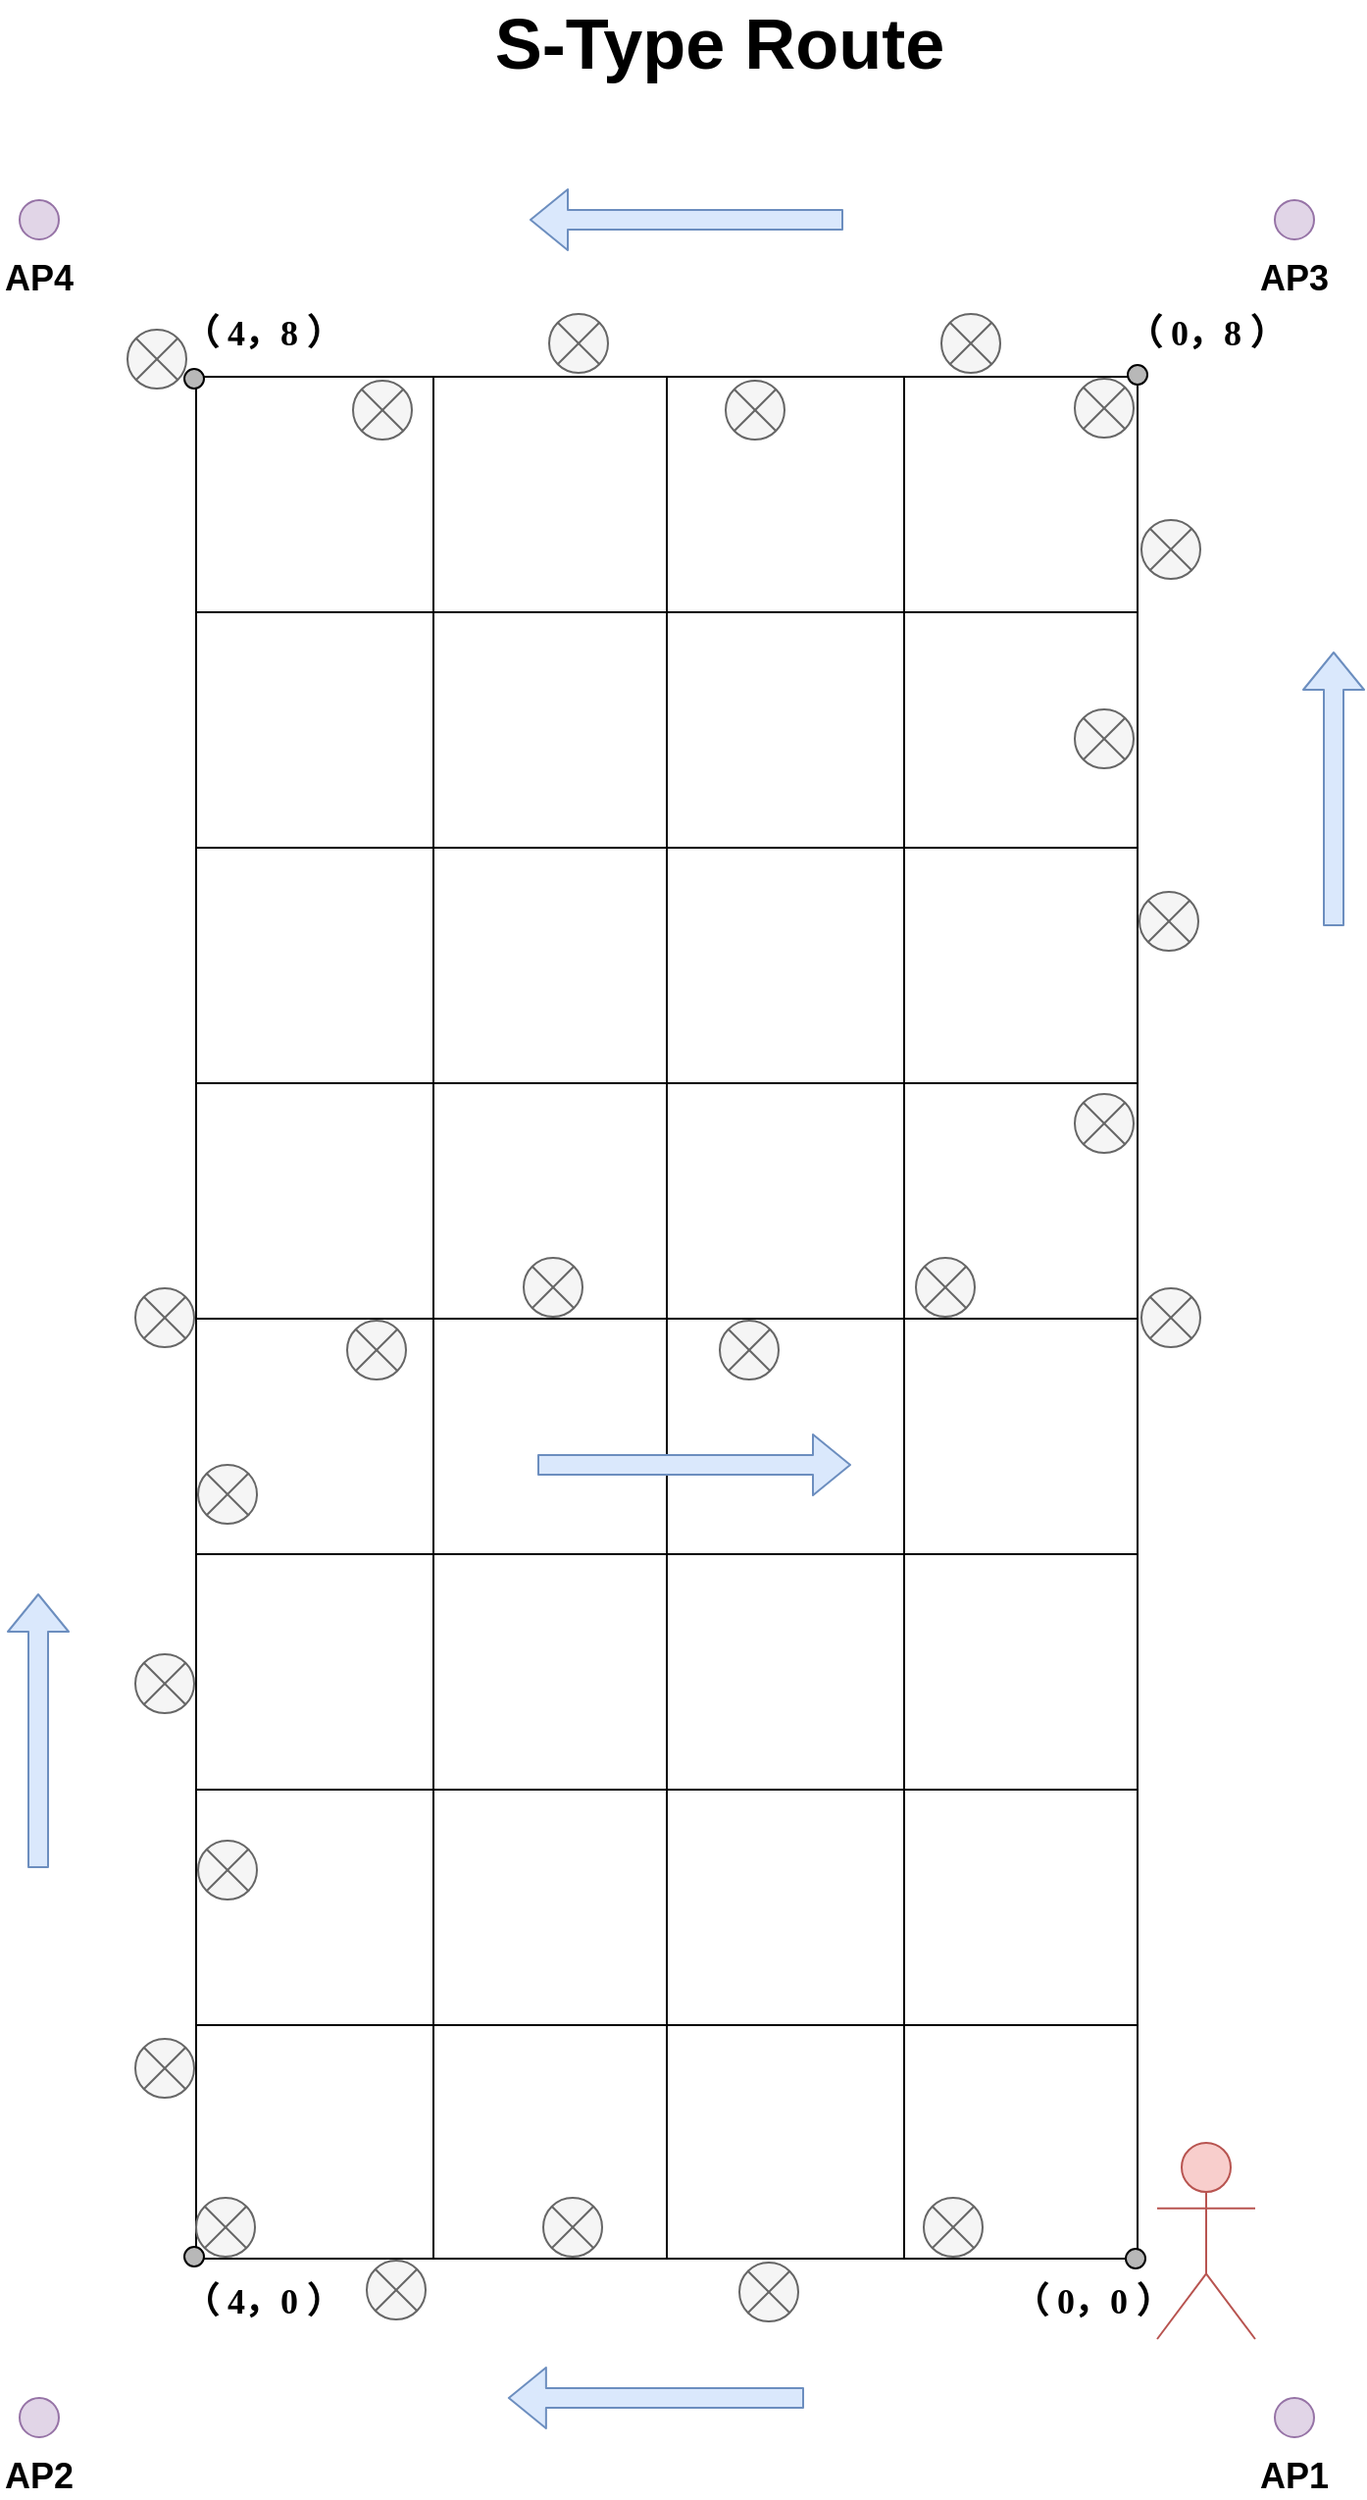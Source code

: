 <mxfile version="13.1.14"><diagram id="CkSCzXfDf_842nzprvyd" name="第 1 页"><mxGraphModel dx="942" dy="1835" grid="1" gridSize="10" guides="1" tooltips="1" connect="1" arrows="1" fold="1" page="1" pageScale="1" pageWidth="827" pageHeight="1169" math="0" shadow="0"><root><mxCell id="0"/><mxCell id="1" parent="0"/><mxCell id="d5bdcDciwcdkwW6xMDXF-27" value="" style="html=1;whiteSpace=wrap;container=1;collapsible=0;childLayout=tableLayout;strokeColor=#000000;gradientColor=none;" parent="1" vertex="1"><mxGeometry x="160" y="80" width="480" height="959" as="geometry"/></mxCell><mxCell id="d5bdcDciwcdkwW6xMDXF-28" value="" style="shape=partialRectangle;html=1;whiteSpace=wrap;collapsible=0;dropTarget=0;pointerEvents=0;fillColor=none;strokeColor=none;points=[[0,0.5],[1,0.5]];portConstraint=eastwest;" parent="d5bdcDciwcdkwW6xMDXF-27" vertex="1"><mxGeometry width="480" height="120" as="geometry"/></mxCell><mxCell id="d5bdcDciwcdkwW6xMDXF-29" value="" style="shape=partialRectangle;html=1;whiteSpace=wrap;connectable=0;fillColor=none;" parent="d5bdcDciwcdkwW6xMDXF-28" vertex="1"><mxGeometry width="121" height="120" as="geometry"/></mxCell><mxCell id="d5bdcDciwcdkwW6xMDXF-30" value="" style="shape=partialRectangle;html=1;whiteSpace=wrap;connectable=0;fillColor=none;" parent="d5bdcDciwcdkwW6xMDXF-28" vertex="1"><mxGeometry x="121" width="119" height="120" as="geometry"/></mxCell><mxCell id="d5bdcDciwcdkwW6xMDXF-31" value="" style="shape=partialRectangle;html=1;whiteSpace=wrap;connectable=0;fillColor=none;" parent="d5bdcDciwcdkwW6xMDXF-28" vertex="1"><mxGeometry x="240" width="121" height="120" as="geometry"/></mxCell><mxCell id="d5bdcDciwcdkwW6xMDXF-32" value="" style="shape=partialRectangle;html=1;whiteSpace=wrap;connectable=0;fillColor=none;" parent="d5bdcDciwcdkwW6xMDXF-28" vertex="1"><mxGeometry x="361" width="119" height="120" as="geometry"/></mxCell><mxCell id="d5bdcDciwcdkwW6xMDXF-33" value="" style="shape=partialRectangle;html=1;whiteSpace=wrap;collapsible=0;dropTarget=0;pointerEvents=0;fillColor=none;strokeColor=none;points=[[0,0.5],[1,0.5]];portConstraint=eastwest;" parent="d5bdcDciwcdkwW6xMDXF-27" vertex="1"><mxGeometry y="120" width="480" height="120" as="geometry"/></mxCell><mxCell id="d5bdcDciwcdkwW6xMDXF-34" value="" style="shape=partialRectangle;html=1;whiteSpace=wrap;connectable=0;fillColor=none;" parent="d5bdcDciwcdkwW6xMDXF-33" vertex="1"><mxGeometry width="121" height="120" as="geometry"/></mxCell><mxCell id="d5bdcDciwcdkwW6xMDXF-35" value="" style="shape=partialRectangle;html=1;whiteSpace=wrap;connectable=0;fillColor=none;" parent="d5bdcDciwcdkwW6xMDXF-33" vertex="1"><mxGeometry x="121" width="119" height="120" as="geometry"/></mxCell><mxCell id="d5bdcDciwcdkwW6xMDXF-36" value="" style="shape=partialRectangle;html=1;whiteSpace=wrap;connectable=0;fillColor=none;" parent="d5bdcDciwcdkwW6xMDXF-33" vertex="1"><mxGeometry x="240" width="121" height="120" as="geometry"/></mxCell><mxCell id="d5bdcDciwcdkwW6xMDXF-37" value="" style="shape=partialRectangle;html=1;whiteSpace=wrap;connectable=0;fillColor=none;" parent="d5bdcDciwcdkwW6xMDXF-33" vertex="1"><mxGeometry x="361" width="119" height="120" as="geometry"/></mxCell><mxCell id="d5bdcDciwcdkwW6xMDXF-38" value="" style="shape=partialRectangle;html=1;whiteSpace=wrap;collapsible=0;dropTarget=0;pointerEvents=0;fillColor=none;strokeColor=none;points=[[0,0.5],[1,0.5]];portConstraint=eastwest;" parent="d5bdcDciwcdkwW6xMDXF-27" vertex="1"><mxGeometry y="240" width="480" height="120" as="geometry"/></mxCell><mxCell id="d5bdcDciwcdkwW6xMDXF-39" value="" style="shape=partialRectangle;html=1;whiteSpace=wrap;connectable=0;fillColor=none;" parent="d5bdcDciwcdkwW6xMDXF-38" vertex="1"><mxGeometry width="121" height="120" as="geometry"/></mxCell><mxCell id="d5bdcDciwcdkwW6xMDXF-40" value="" style="shape=partialRectangle;html=1;whiteSpace=wrap;connectable=0;fillColor=none;" parent="d5bdcDciwcdkwW6xMDXF-38" vertex="1"><mxGeometry x="121" width="119" height="120" as="geometry"/></mxCell><mxCell id="d5bdcDciwcdkwW6xMDXF-41" value="" style="shape=partialRectangle;html=1;whiteSpace=wrap;connectable=0;fillColor=none;" parent="d5bdcDciwcdkwW6xMDXF-38" vertex="1"><mxGeometry x="240" width="121" height="120" as="geometry"/></mxCell><mxCell id="d5bdcDciwcdkwW6xMDXF-42" value="" style="shape=partialRectangle;html=1;whiteSpace=wrap;connectable=0;fillColor=none;" parent="d5bdcDciwcdkwW6xMDXF-38" vertex="1"><mxGeometry x="361" width="119" height="120" as="geometry"/></mxCell><mxCell id="d5bdcDciwcdkwW6xMDXF-43" value="" style="shape=partialRectangle;html=1;whiteSpace=wrap;collapsible=0;dropTarget=0;pointerEvents=0;fillColor=none;strokeColor=none;points=[[0,0.5],[1,0.5]];portConstraint=eastwest;" parent="d5bdcDciwcdkwW6xMDXF-27" vertex="1"><mxGeometry y="360" width="480" height="120" as="geometry"/></mxCell><mxCell id="d5bdcDciwcdkwW6xMDXF-44" value="" style="shape=partialRectangle;html=1;whiteSpace=wrap;connectable=0;fillColor=none;" parent="d5bdcDciwcdkwW6xMDXF-43" vertex="1"><mxGeometry width="121" height="120" as="geometry"/></mxCell><mxCell id="d5bdcDciwcdkwW6xMDXF-45" value="" style="shape=partialRectangle;html=1;whiteSpace=wrap;connectable=0;fillColor=none;" parent="d5bdcDciwcdkwW6xMDXF-43" vertex="1"><mxGeometry x="121" width="119" height="120" as="geometry"/></mxCell><mxCell id="d5bdcDciwcdkwW6xMDXF-46" value="" style="shape=partialRectangle;html=1;whiteSpace=wrap;connectable=0;fillColor=none;" parent="d5bdcDciwcdkwW6xMDXF-43" vertex="1"><mxGeometry x="240" width="121" height="120" as="geometry"/></mxCell><mxCell id="d5bdcDciwcdkwW6xMDXF-47" value="" style="shape=partialRectangle;html=1;whiteSpace=wrap;connectable=0;fillColor=none;" parent="d5bdcDciwcdkwW6xMDXF-43" vertex="1"><mxGeometry x="361" width="119" height="120" as="geometry"/></mxCell><mxCell id="d5bdcDciwcdkwW6xMDXF-48" value="" style="shape=partialRectangle;html=1;whiteSpace=wrap;collapsible=0;dropTarget=0;pointerEvents=0;fillColor=none;strokeColor=none;points=[[0,0.5],[1,0.5]];portConstraint=eastwest;" parent="d5bdcDciwcdkwW6xMDXF-27" vertex="1"><mxGeometry y="480" width="480" height="120" as="geometry"/></mxCell><mxCell id="d5bdcDciwcdkwW6xMDXF-49" value="" style="shape=partialRectangle;html=1;whiteSpace=wrap;connectable=0;fillColor=none;" parent="d5bdcDciwcdkwW6xMDXF-48" vertex="1"><mxGeometry width="121" height="120" as="geometry"/></mxCell><mxCell id="d5bdcDciwcdkwW6xMDXF-50" value="" style="shape=partialRectangle;html=1;whiteSpace=wrap;connectable=0;fillColor=none;" parent="d5bdcDciwcdkwW6xMDXF-48" vertex="1"><mxGeometry x="121" width="119" height="120" as="geometry"/></mxCell><mxCell id="d5bdcDciwcdkwW6xMDXF-51" value="" style="shape=partialRectangle;html=1;whiteSpace=wrap;connectable=0;fillColor=none;" parent="d5bdcDciwcdkwW6xMDXF-48" vertex="1"><mxGeometry x="240" width="121" height="120" as="geometry"/></mxCell><mxCell id="d5bdcDciwcdkwW6xMDXF-52" value="" style="shape=partialRectangle;html=1;whiteSpace=wrap;connectable=0;fillColor=none;" parent="d5bdcDciwcdkwW6xMDXF-48" vertex="1"><mxGeometry x="361" width="119" height="120" as="geometry"/></mxCell><mxCell id="d5bdcDciwcdkwW6xMDXF-53" value="" style="shape=partialRectangle;html=1;whiteSpace=wrap;collapsible=0;dropTarget=0;pointerEvents=0;fillColor=none;strokeColor=none;points=[[0,0.5],[1,0.5]];portConstraint=eastwest;" parent="d5bdcDciwcdkwW6xMDXF-27" vertex="1"><mxGeometry y="600" width="480" height="120" as="geometry"/></mxCell><mxCell id="d5bdcDciwcdkwW6xMDXF-54" value="" style="shape=partialRectangle;html=1;whiteSpace=wrap;connectable=0;fillColor=none;" parent="d5bdcDciwcdkwW6xMDXF-53" vertex="1"><mxGeometry width="121" height="120" as="geometry"/></mxCell><mxCell id="d5bdcDciwcdkwW6xMDXF-55" value="" style="shape=partialRectangle;html=1;whiteSpace=wrap;connectable=0;fillColor=none;" parent="d5bdcDciwcdkwW6xMDXF-53" vertex="1"><mxGeometry x="121" width="119" height="120" as="geometry"/></mxCell><mxCell id="d5bdcDciwcdkwW6xMDXF-56" value="" style="shape=partialRectangle;html=1;whiteSpace=wrap;connectable=0;fillColor=none;" parent="d5bdcDciwcdkwW6xMDXF-53" vertex="1"><mxGeometry x="240" width="121" height="120" as="geometry"/></mxCell><mxCell id="d5bdcDciwcdkwW6xMDXF-57" value="" style="shape=partialRectangle;html=1;whiteSpace=wrap;connectable=0;fillColor=none;" parent="d5bdcDciwcdkwW6xMDXF-53" vertex="1"><mxGeometry x="361" width="119" height="120" as="geometry"/></mxCell><mxCell id="d5bdcDciwcdkwW6xMDXF-58" value="" style="shape=partialRectangle;html=1;whiteSpace=wrap;collapsible=0;dropTarget=0;pointerEvents=0;fillColor=none;strokeColor=none;points=[[0,0.5],[1,0.5]];portConstraint=eastwest;" parent="d5bdcDciwcdkwW6xMDXF-27" vertex="1"><mxGeometry y="720" width="480" height="120" as="geometry"/></mxCell><mxCell id="d5bdcDciwcdkwW6xMDXF-59" value="" style="shape=partialRectangle;html=1;whiteSpace=wrap;connectable=0;fillColor=none;" parent="d5bdcDciwcdkwW6xMDXF-58" vertex="1"><mxGeometry width="121" height="120" as="geometry"/></mxCell><mxCell id="d5bdcDciwcdkwW6xMDXF-60" value="" style="shape=partialRectangle;html=1;whiteSpace=wrap;connectable=0;fillColor=none;" parent="d5bdcDciwcdkwW6xMDXF-58" vertex="1"><mxGeometry x="121" width="119" height="120" as="geometry"/></mxCell><mxCell id="d5bdcDciwcdkwW6xMDXF-61" value="" style="shape=partialRectangle;html=1;whiteSpace=wrap;connectable=0;fillColor=none;" parent="d5bdcDciwcdkwW6xMDXF-58" vertex="1"><mxGeometry x="240" width="121" height="120" as="geometry"/></mxCell><mxCell id="d5bdcDciwcdkwW6xMDXF-62" value="" style="shape=partialRectangle;html=1;whiteSpace=wrap;connectable=0;fillColor=none;" parent="d5bdcDciwcdkwW6xMDXF-58" vertex="1"><mxGeometry x="361" width="119" height="120" as="geometry"/></mxCell><mxCell id="d5bdcDciwcdkwW6xMDXF-63" value="" style="shape=partialRectangle;html=1;whiteSpace=wrap;collapsible=0;dropTarget=0;pointerEvents=0;fillColor=none;strokeColor=none;points=[[0,0.5],[1,0.5]];portConstraint=eastwest;" parent="d5bdcDciwcdkwW6xMDXF-27" vertex="1"><mxGeometry y="840" width="480" height="119" as="geometry"/></mxCell><mxCell id="d5bdcDciwcdkwW6xMDXF-64" value="" style="shape=partialRectangle;html=1;whiteSpace=wrap;connectable=0;fillColor=none;" parent="d5bdcDciwcdkwW6xMDXF-63" vertex="1"><mxGeometry width="121" height="119" as="geometry"/></mxCell><mxCell id="d5bdcDciwcdkwW6xMDXF-65" value="" style="shape=partialRectangle;html=1;whiteSpace=wrap;connectable=0;fillColor=none;" parent="d5bdcDciwcdkwW6xMDXF-63" vertex="1"><mxGeometry x="121" width="119" height="119" as="geometry"/></mxCell><mxCell id="d5bdcDciwcdkwW6xMDXF-66" value="" style="shape=partialRectangle;html=1;whiteSpace=wrap;connectable=0;fillColor=none;" parent="d5bdcDciwcdkwW6xMDXF-63" vertex="1"><mxGeometry x="240" width="121" height="119" as="geometry"/></mxCell><mxCell id="d5bdcDciwcdkwW6xMDXF-67" value="" style="shape=partialRectangle;html=1;whiteSpace=wrap;connectable=0;fillColor=none;" parent="d5bdcDciwcdkwW6xMDXF-63" vertex="1"><mxGeometry x="361" width="119" height="119" as="geometry"/></mxCell><mxCell id="d5bdcDciwcdkwW6xMDXF-68" value="" style="ellipse;whiteSpace=wrap;html=1;aspect=fixed;fillColor=#e1d5e7;strokeColor=#9673a6;" parent="1" vertex="1"><mxGeometry x="70" y="-10" width="20" height="20" as="geometry"/></mxCell><mxCell id="d5bdcDciwcdkwW6xMDXF-69" value="" style="ellipse;whiteSpace=wrap;html=1;aspect=fixed;fillColor=#e1d5e7;strokeColor=#9673a6;" parent="1" vertex="1"><mxGeometry x="710" y="-10" width="20" height="20" as="geometry"/></mxCell><mxCell id="d5bdcDciwcdkwW6xMDXF-70" value="" style="ellipse;whiteSpace=wrap;html=1;aspect=fixed;fillColor=#e1d5e7;strokeColor=#9673a6;" parent="1" vertex="1"><mxGeometry x="70" y="1110" width="20" height="20" as="geometry"/></mxCell><mxCell id="d5bdcDciwcdkwW6xMDXF-71" value="" style="ellipse;whiteSpace=wrap;html=1;aspect=fixed;fillColor=#e1d5e7;strokeColor=#9673a6;" parent="1" vertex="1"><mxGeometry x="710" y="1110" width="20" height="20" as="geometry"/></mxCell><mxCell id="d5bdcDciwcdkwW6xMDXF-72" value="&lt;font style=&quot;font-size: 18px&quot;&gt;&lt;b&gt;AP1&lt;/b&gt;&lt;/font&gt;" style="text;html=1;strokeColor=none;fillColor=none;align=center;verticalAlign=middle;whiteSpace=wrap;rounded=0;" parent="1" vertex="1"><mxGeometry x="700" y="1140" width="40" height="20" as="geometry"/></mxCell><mxCell id="d5bdcDciwcdkwW6xMDXF-74" value="&lt;font style=&quot;font-size: 18px&quot;&gt;&lt;b&gt;AP2&lt;/b&gt;&lt;/font&gt;" style="text;html=1;strokeColor=none;fillColor=none;align=center;verticalAlign=middle;whiteSpace=wrap;rounded=0;" parent="1" vertex="1"><mxGeometry x="60" y="1140" width="40" height="20" as="geometry"/></mxCell><mxCell id="d5bdcDciwcdkwW6xMDXF-75" value="&lt;font style=&quot;font-size: 18px&quot;&gt;&lt;b&gt;AP3&lt;/b&gt;&lt;/font&gt;" style="text;html=1;strokeColor=none;fillColor=none;align=center;verticalAlign=middle;whiteSpace=wrap;rounded=0;" parent="1" vertex="1"><mxGeometry x="700" y="20" width="40" height="20" as="geometry"/></mxCell><mxCell id="d5bdcDciwcdkwW6xMDXF-76" value="&lt;font style=&quot;font-size: 18px&quot;&gt;&lt;b&gt;AP4&lt;/b&gt;&lt;/font&gt;" style="text;html=1;strokeColor=none;fillColor=none;align=center;verticalAlign=middle;whiteSpace=wrap;rounded=0;" parent="1" vertex="1"><mxGeometry x="60" y="20" width="40" height="20" as="geometry"/></mxCell><mxCell id="d5bdcDciwcdkwW6xMDXF-77" value="" style="shape=umlActor;verticalLabelPosition=bottom;labelBackgroundColor=#ffffff;verticalAlign=top;html=1;outlineConnect=0;fillColor=#f8cecc;strokeColor=#b85450;" parent="1" vertex="1"><mxGeometry x="650" y="980" width="50" height="100" as="geometry"/></mxCell><mxCell id="d5bdcDciwcdkwW6xMDXF-80" value="" style="ellipse;whiteSpace=wrap;html=1;aspect=fixed;strokeColor=#000000;gradientColor=none;fillColor=#B8B8B8;" parent="1" vertex="1"><mxGeometry x="154" y="1033" width="10" height="10" as="geometry"/></mxCell><mxCell id="d5bdcDciwcdkwW6xMDXF-82" value="" style="ellipse;whiteSpace=wrap;html=1;aspect=fixed;strokeColor=#000000;gradientColor=none;fillColor=#B8B8B8;" parent="1" vertex="1"><mxGeometry x="154" y="76" width="10" height="10" as="geometry"/></mxCell><mxCell id="d5bdcDciwcdkwW6xMDXF-83" value="" style="ellipse;whiteSpace=wrap;html=1;aspect=fixed;strokeColor=#000000;gradientColor=none;fillColor=#B8B8B8;" parent="1" vertex="1"><mxGeometry x="635" y="74" width="10" height="10" as="geometry"/></mxCell><mxCell id="d5bdcDciwcdkwW6xMDXF-84" value="" style="ellipse;whiteSpace=wrap;html=1;aspect=fixed;strokeColor=#000000;gradientColor=none;fillColor=#B8B8B8;" parent="1" vertex="1"><mxGeometry x="634" y="1034" width="10" height="10" as="geometry"/></mxCell><mxCell id="d5bdcDciwcdkwW6xMDXF-90" value="" style="shape=sumEllipse;perimeter=ellipsePerimeter;whiteSpace=wrap;html=1;backgroundOutline=1;strokeColor=#666666;fillColor=#f5f5f5;fontColor=#333333;" parent="1" vertex="1"><mxGeometry x="642" y="544.5" width="30" height="30" as="geometry"/></mxCell><mxCell id="d5bdcDciwcdkwW6xMDXF-92" value="" style="shape=sumEllipse;perimeter=ellipsePerimeter;whiteSpace=wrap;html=1;backgroundOutline=1;strokeColor=#666666;fillColor=#f5f5f5;fontColor=#333333;" parent="1" vertex="1"><mxGeometry x="608" y="445.5" width="30" height="30" as="geometry"/></mxCell><mxCell id="d5bdcDciwcdkwW6xMDXF-93" value="" style="shape=sumEllipse;perimeter=ellipsePerimeter;whiteSpace=wrap;html=1;backgroundOutline=1;strokeColor=#666666;fillColor=#f5f5f5;fontColor=#333333;" parent="1" vertex="1"><mxGeometry x="641" y="342.5" width="30" height="30" as="geometry"/></mxCell><mxCell id="d5bdcDciwcdkwW6xMDXF-94" value="" style="shape=sumEllipse;perimeter=ellipsePerimeter;whiteSpace=wrap;html=1;backgroundOutline=1;strokeColor=#666666;fillColor=#f5f5f5;fontColor=#333333;" parent="1" vertex="1"><mxGeometry x="608" y="249.5" width="30" height="30" as="geometry"/></mxCell><mxCell id="d5bdcDciwcdkwW6xMDXF-95" value="" style="shape=sumEllipse;perimeter=ellipsePerimeter;whiteSpace=wrap;html=1;backgroundOutline=1;strokeColor=#666666;fillColor=#f5f5f5;fontColor=#333333;" parent="1" vertex="1"><mxGeometry x="642" y="153" width="30" height="30" as="geometry"/></mxCell><mxCell id="d5bdcDciwcdkwW6xMDXF-96" value="" style="shape=sumEllipse;perimeter=ellipsePerimeter;whiteSpace=wrap;html=1;backgroundOutline=1;strokeColor=#666666;fillColor=#f5f5f5;fontColor=#333333;" parent="1" vertex="1"><mxGeometry x="608" y="81" width="30" height="30" as="geometry"/></mxCell><mxCell id="d5bdcDciwcdkwW6xMDXF-97" value="" style="shape=sumEllipse;perimeter=ellipsePerimeter;whiteSpace=wrap;html=1;backgroundOutline=1;strokeColor=#666666;fillColor=#f5f5f5;fontColor=#333333;" parent="1" vertex="1"><mxGeometry x="540" y="48" width="30" height="30" as="geometry"/></mxCell><mxCell id="d5bdcDciwcdkwW6xMDXF-98" value="" style="shape=sumEllipse;perimeter=ellipsePerimeter;whiteSpace=wrap;html=1;backgroundOutline=1;strokeColor=#666666;fillColor=#f5f5f5;fontColor=#333333;" parent="1" vertex="1"><mxGeometry x="430" y="82" width="30" height="30" as="geometry"/></mxCell><mxCell id="d5bdcDciwcdkwW6xMDXF-99" value="" style="shape=sumEllipse;perimeter=ellipsePerimeter;whiteSpace=wrap;html=1;backgroundOutline=1;strokeColor=#666666;fillColor=#f5f5f5;fontColor=#333333;" parent="1" vertex="1"><mxGeometry x="340" y="48" width="30" height="30" as="geometry"/></mxCell><mxCell id="d5bdcDciwcdkwW6xMDXF-100" value="" style="shape=sumEllipse;perimeter=ellipsePerimeter;whiteSpace=wrap;html=1;backgroundOutline=1;strokeColor=#666666;fillColor=#f5f5f5;fontColor=#333333;" parent="1" vertex="1"><mxGeometry x="240" y="82" width="30" height="30" as="geometry"/></mxCell><mxCell id="d5bdcDciwcdkwW6xMDXF-101" value="" style="shape=sumEllipse;perimeter=ellipsePerimeter;whiteSpace=wrap;html=1;backgroundOutline=1;strokeColor=#666666;fillColor=#f5f5f5;fontColor=#333333;" parent="1" vertex="1"><mxGeometry x="125" y="56" width="30" height="30" as="geometry"/></mxCell><mxCell id="d5bdcDciwcdkwW6xMDXF-103" value="" style="shape=sumEllipse;perimeter=ellipsePerimeter;whiteSpace=wrap;html=1;backgroundOutline=1;strokeColor=#666666;fillColor=#f5f5f5;fontColor=#333333;" parent="1" vertex="1"><mxGeometry x="129" y="927" width="30" height="30" as="geometry"/></mxCell><mxCell id="d5bdcDciwcdkwW6xMDXF-104" value="" style="shape=sumEllipse;perimeter=ellipsePerimeter;whiteSpace=wrap;html=1;backgroundOutline=1;strokeColor=#666666;fillColor=#f5f5f5;fontColor=#333333;" parent="1" vertex="1"><mxGeometry x="161" y="826" width="30" height="30" as="geometry"/></mxCell><mxCell id="d5bdcDciwcdkwW6xMDXF-105" value="" style="shape=sumEllipse;perimeter=ellipsePerimeter;whiteSpace=wrap;html=1;backgroundOutline=1;strokeColor=#666666;fillColor=#f5f5f5;fontColor=#333333;" parent="1" vertex="1"><mxGeometry x="129" y="731" width="30" height="30" as="geometry"/></mxCell><mxCell id="d5bdcDciwcdkwW6xMDXF-106" value="" style="shape=sumEllipse;perimeter=ellipsePerimeter;whiteSpace=wrap;html=1;backgroundOutline=1;strokeColor=#666666;fillColor=#f5f5f5;fontColor=#333333;" parent="1" vertex="1"><mxGeometry x="161" y="634.5" width="30" height="30" as="geometry"/></mxCell><mxCell id="d5bdcDciwcdkwW6xMDXF-107" value="" style="shape=sumEllipse;perimeter=ellipsePerimeter;whiteSpace=wrap;html=1;backgroundOutline=1;strokeColor=#666666;fillColor=#f5f5f5;fontColor=#333333;" parent="1" vertex="1"><mxGeometry x="129" y="544.5" width="30" height="30" as="geometry"/></mxCell><mxCell id="d5bdcDciwcdkwW6xMDXF-112" value="" style="shape=sumEllipse;perimeter=ellipsePerimeter;whiteSpace=wrap;html=1;backgroundOutline=1;strokeColor=#666666;fillColor=#f5f5f5;fontColor=#333333;" parent="1" vertex="1"><mxGeometry x="160" y="1008" width="30" height="30" as="geometry"/></mxCell><mxCell id="d5bdcDciwcdkwW6xMDXF-113" value="" style="shape=sumEllipse;perimeter=ellipsePerimeter;whiteSpace=wrap;html=1;backgroundOutline=1;strokeColor=#666666;fillColor=#f5f5f5;fontColor=#333333;" parent="1" vertex="1"><mxGeometry x="247" y="1040" width="30" height="30" as="geometry"/></mxCell><mxCell id="d5bdcDciwcdkwW6xMDXF-114" value="" style="shape=sumEllipse;perimeter=ellipsePerimeter;whiteSpace=wrap;html=1;backgroundOutline=1;strokeColor=#666666;fillColor=#f5f5f5;fontColor=#333333;" parent="1" vertex="1"><mxGeometry x="337" y="1008" width="30" height="30" as="geometry"/></mxCell><mxCell id="d5bdcDciwcdkwW6xMDXF-115" value="" style="shape=sumEllipse;perimeter=ellipsePerimeter;whiteSpace=wrap;html=1;backgroundOutline=1;strokeColor=#666666;fillColor=#f5f5f5;fontColor=#333333;" parent="1" vertex="1"><mxGeometry x="437" y="1041" width="30" height="30" as="geometry"/></mxCell><mxCell id="d5bdcDciwcdkwW6xMDXF-116" value="" style="shape=sumEllipse;perimeter=ellipsePerimeter;whiteSpace=wrap;html=1;backgroundOutline=1;strokeColor=#666666;fillColor=#f5f5f5;fontColor=#333333;" parent="1" vertex="1"><mxGeometry x="531" y="1008" width="30" height="30" as="geometry"/></mxCell><mxCell id="d5bdcDciwcdkwW6xMDXF-117" value="" style="shape=flexArrow;endArrow=classic;html=1;fillColor=#dae8fc;strokeColor=#6c8ebf;" parent="1" edge="1"><mxGeometry width="50" height="50" relative="1" as="geometry"><mxPoint x="740" y="360" as="sourcePoint"/><mxPoint x="740" y="220" as="targetPoint"/></mxGeometry></mxCell><mxCell id="d5bdcDciwcdkwW6xMDXF-118" value="" style="shape=flexArrow;endArrow=classic;html=1;fillColor=#dae8fc;strokeColor=#6c8ebf;" parent="1" edge="1"><mxGeometry width="50" height="50" relative="1" as="geometry"><mxPoint x="470" y="1110" as="sourcePoint"/><mxPoint x="318.93" y="1110" as="targetPoint"/></mxGeometry></mxCell><mxCell id="d5bdcDciwcdkwW6xMDXF-119" value="" style="shape=flexArrow;endArrow=classic;html=1;fillColor=#dae8fc;strokeColor=#6c8ebf;" parent="1" edge="1"><mxGeometry width="50" height="50" relative="1" as="geometry"><mxPoint x="490.0" as="sourcePoint"/><mxPoint x="330" as="targetPoint"/></mxGeometry></mxCell><mxCell id="d5bdcDciwcdkwW6xMDXF-120" value="" style="shape=flexArrow;endArrow=classic;html=1;fillColor=#dae8fc;strokeColor=#6c8ebf;" parent="1" edge="1"><mxGeometry width="50" height="50" relative="1" as="geometry"><mxPoint x="334.0" y="634.5" as="sourcePoint"/><mxPoint x="494" y="634.5" as="targetPoint"/></mxGeometry></mxCell><mxCell id="d5bdcDciwcdkwW6xMDXF-121" value="&lt;span style=&quot;font-size: 18px&quot;&gt;&lt;b&gt;（ 0，8 ）&lt;/b&gt;&lt;/span&gt;" style="text;html=1;strokeColor=none;fillColor=none;align=center;verticalAlign=middle;whiteSpace=wrap;rounded=0;fontFamily=Comic Sans MS;" parent="1" vertex="1"><mxGeometry x="621" y="48" width="108" height="20" as="geometry"/></mxCell><mxCell id="d5bdcDciwcdkwW6xMDXF-122" value="&lt;span style=&quot;font-size: 18px&quot;&gt;&lt;b&gt;（ 4，8 ）&lt;/b&gt;&lt;/span&gt;" style="text;html=1;strokeColor=none;fillColor=none;align=center;verticalAlign=middle;whiteSpace=wrap;rounded=0;fontFamily=Comic Sans MS;" parent="1" vertex="1"><mxGeometry x="140" y="48" width="108" height="20" as="geometry"/></mxCell><mxCell id="d5bdcDciwcdkwW6xMDXF-123" value="&lt;span style=&quot;font-size: 18px&quot;&gt;&lt;b&gt;（ 0，0 ）&lt;/b&gt;&lt;/span&gt;" style="text;html=1;strokeColor=none;fillColor=none;align=center;verticalAlign=middle;whiteSpace=wrap;rounded=0;fontFamily=Comic Sans MS;" parent="1" vertex="1"><mxGeometry x="563" y="1051" width="108" height="20" as="geometry"/></mxCell><mxCell id="d5bdcDciwcdkwW6xMDXF-124" value="&lt;span style=&quot;font-size: 18px&quot;&gt;&lt;b&gt;（ 4，0 ）&lt;/b&gt;&lt;/span&gt;" style="text;html=1;strokeColor=none;fillColor=none;align=center;verticalAlign=middle;whiteSpace=wrap;rounded=0;fontFamily=Comic Sans MS;" parent="1" vertex="1"><mxGeometry x="140" y="1051" width="108" height="20" as="geometry"/></mxCell><mxCell id="e762iuGLht_mOw7e-CKO-1" value="" style="shape=sumEllipse;perimeter=ellipsePerimeter;whiteSpace=wrap;html=1;backgroundOutline=1;strokeColor=#666666;fillColor=#f5f5f5;fontColor=#333333;" vertex="1" parent="1"><mxGeometry x="237" y="561" width="30" height="30" as="geometry"/></mxCell><mxCell id="e762iuGLht_mOw7e-CKO-2" value="" style="shape=sumEllipse;perimeter=ellipsePerimeter;whiteSpace=wrap;html=1;backgroundOutline=1;strokeColor=#666666;fillColor=#f5f5f5;fontColor=#333333;" vertex="1" parent="1"><mxGeometry x="327" y="529" width="30" height="30" as="geometry"/></mxCell><mxCell id="e762iuGLht_mOw7e-CKO-3" value="" style="shape=sumEllipse;perimeter=ellipsePerimeter;whiteSpace=wrap;html=1;backgroundOutline=1;strokeColor=#666666;fillColor=#f5f5f5;fontColor=#333333;" vertex="1" parent="1"><mxGeometry x="427" y="561" width="30" height="30" as="geometry"/></mxCell><mxCell id="e762iuGLht_mOw7e-CKO-4" value="" style="shape=sumEllipse;perimeter=ellipsePerimeter;whiteSpace=wrap;html=1;backgroundOutline=1;strokeColor=#666666;fillColor=#f5f5f5;fontColor=#333333;" vertex="1" parent="1"><mxGeometry x="527" y="529" width="30" height="30" as="geometry"/></mxCell><mxCell id="e762iuGLht_mOw7e-CKO-6" value="" style="shape=flexArrow;endArrow=classic;html=1;fillColor=#dae8fc;strokeColor=#6c8ebf;" edge="1" parent="1"><mxGeometry width="50" height="50" relative="1" as="geometry"><mxPoint x="79.5" y="840" as="sourcePoint"/><mxPoint x="79.5" y="700" as="targetPoint"/></mxGeometry></mxCell><mxCell id="e762iuGLht_mOw7e-CKO-7" value="&lt;font style=&quot;font-size: 36px&quot;&gt;&lt;b&gt;S-Type Route&lt;/b&gt;&lt;/font&gt;" style="text;html=1;strokeColor=none;fillColor=none;align=center;verticalAlign=middle;whiteSpace=wrap;rounded=0;" vertex="1" parent="1"><mxGeometry x="297" y="-100" width="260" height="20" as="geometry"/></mxCell></root></mxGraphModel></diagram></mxfile>